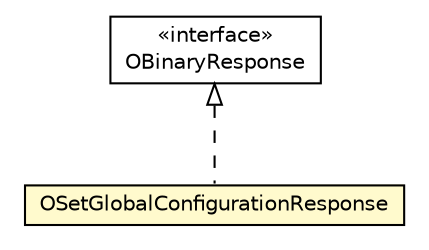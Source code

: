 #!/usr/local/bin/dot
#
# Class diagram 
# Generated by UMLGraph version R5_6-24-gf6e263 (http://www.umlgraph.org/)
#

digraph G {
	edge [fontname="Helvetica",fontsize=10,labelfontname="Helvetica",labelfontsize=10];
	node [fontname="Helvetica",fontsize=10,shape=plaintext];
	nodesep=0.25;
	ranksep=0.5;
	// com.orientechnologies.orient.client.remote.OBinaryResponse
	c6756310 [label=<<table title="com.orientechnologies.orient.client.remote.OBinaryResponse" border="0" cellborder="1" cellspacing="0" cellpadding="2" port="p" href="../OBinaryResponse.html">
		<tr><td><table border="0" cellspacing="0" cellpadding="1">
<tr><td align="center" balign="center"> &#171;interface&#187; </td></tr>
<tr><td align="center" balign="center"> OBinaryResponse </td></tr>
		</table></td></tr>
		</table>>, URL="../OBinaryResponse.html", fontname="Helvetica", fontcolor="black", fontsize=10.0];
	// com.orientechnologies.orient.client.remote.message.OSetGlobalConfigurationResponse
	c6756408 [label=<<table title="com.orientechnologies.orient.client.remote.message.OSetGlobalConfigurationResponse" border="0" cellborder="1" cellspacing="0" cellpadding="2" port="p" bgcolor="lemonChiffon" href="./OSetGlobalConfigurationResponse.html">
		<tr><td><table border="0" cellspacing="0" cellpadding="1">
<tr><td align="center" balign="center"> OSetGlobalConfigurationResponse </td></tr>
		</table></td></tr>
		</table>>, URL="./OSetGlobalConfigurationResponse.html", fontname="Helvetica", fontcolor="black", fontsize=10.0];
	//com.orientechnologies.orient.client.remote.message.OSetGlobalConfigurationResponse implements com.orientechnologies.orient.client.remote.OBinaryResponse
	c6756310:p -> c6756408:p [dir=back,arrowtail=empty,style=dashed];
}

